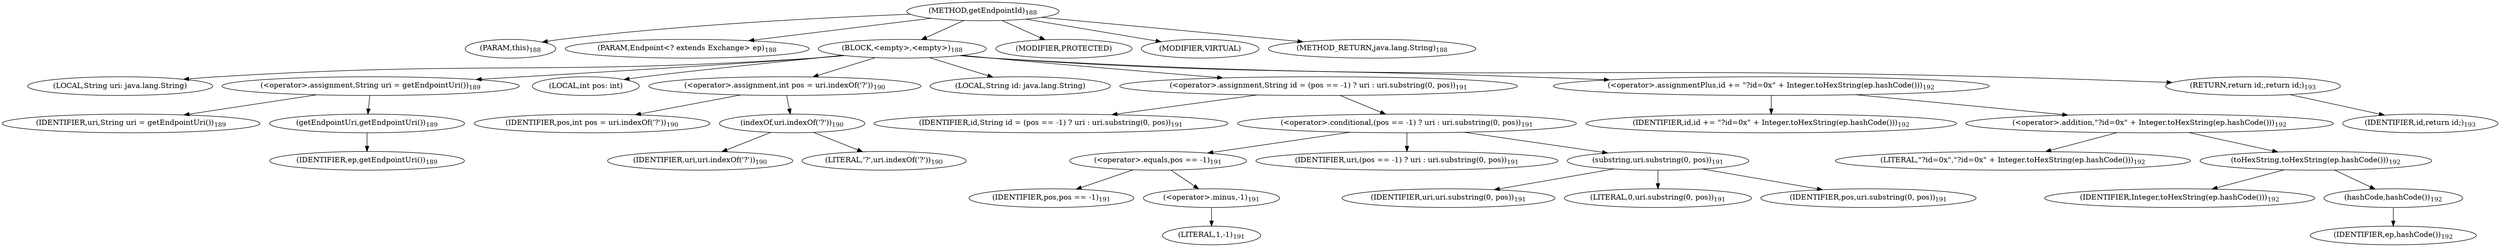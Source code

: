 digraph "getEndpointId" {  
"575" [label = <(METHOD,getEndpointId)<SUB>188</SUB>> ]
"576" [label = <(PARAM,this)<SUB>188</SUB>> ]
"577" [label = <(PARAM,Endpoint&lt;? extends Exchange&gt; ep)<SUB>188</SUB>> ]
"578" [label = <(BLOCK,&lt;empty&gt;,&lt;empty&gt;)<SUB>188</SUB>> ]
"579" [label = <(LOCAL,String uri: java.lang.String)> ]
"580" [label = <(&lt;operator&gt;.assignment,String uri = getEndpointUri())<SUB>189</SUB>> ]
"581" [label = <(IDENTIFIER,uri,String uri = getEndpointUri())<SUB>189</SUB>> ]
"582" [label = <(getEndpointUri,getEndpointUri())<SUB>189</SUB>> ]
"583" [label = <(IDENTIFIER,ep,getEndpointUri())<SUB>189</SUB>> ]
"584" [label = <(LOCAL,int pos: int)> ]
"585" [label = <(&lt;operator&gt;.assignment,int pos = uri.indexOf('?'))<SUB>190</SUB>> ]
"586" [label = <(IDENTIFIER,pos,int pos = uri.indexOf('?'))<SUB>190</SUB>> ]
"587" [label = <(indexOf,uri.indexOf('?'))<SUB>190</SUB>> ]
"588" [label = <(IDENTIFIER,uri,uri.indexOf('?'))<SUB>190</SUB>> ]
"589" [label = <(LITERAL,'?',uri.indexOf('?'))<SUB>190</SUB>> ]
"590" [label = <(LOCAL,String id: java.lang.String)> ]
"591" [label = <(&lt;operator&gt;.assignment,String id = (pos == -1) ? uri : uri.substring(0, pos))<SUB>191</SUB>> ]
"592" [label = <(IDENTIFIER,id,String id = (pos == -1) ? uri : uri.substring(0, pos))<SUB>191</SUB>> ]
"593" [label = <(&lt;operator&gt;.conditional,(pos == -1) ? uri : uri.substring(0, pos))<SUB>191</SUB>> ]
"594" [label = <(&lt;operator&gt;.equals,pos == -1)<SUB>191</SUB>> ]
"595" [label = <(IDENTIFIER,pos,pos == -1)<SUB>191</SUB>> ]
"596" [label = <(&lt;operator&gt;.minus,-1)<SUB>191</SUB>> ]
"597" [label = <(LITERAL,1,-1)<SUB>191</SUB>> ]
"598" [label = <(IDENTIFIER,uri,(pos == -1) ? uri : uri.substring(0, pos))<SUB>191</SUB>> ]
"599" [label = <(substring,uri.substring(0, pos))<SUB>191</SUB>> ]
"600" [label = <(IDENTIFIER,uri,uri.substring(0, pos))<SUB>191</SUB>> ]
"601" [label = <(LITERAL,0,uri.substring(0, pos))<SUB>191</SUB>> ]
"602" [label = <(IDENTIFIER,pos,uri.substring(0, pos))<SUB>191</SUB>> ]
"603" [label = <(&lt;operator&gt;.assignmentPlus,id += &quot;?id=0x&quot; + Integer.toHexString(ep.hashCode()))<SUB>192</SUB>> ]
"604" [label = <(IDENTIFIER,id,id += &quot;?id=0x&quot; + Integer.toHexString(ep.hashCode()))<SUB>192</SUB>> ]
"605" [label = <(&lt;operator&gt;.addition,&quot;?id=0x&quot; + Integer.toHexString(ep.hashCode()))<SUB>192</SUB>> ]
"606" [label = <(LITERAL,&quot;?id=0x&quot;,&quot;?id=0x&quot; + Integer.toHexString(ep.hashCode()))<SUB>192</SUB>> ]
"607" [label = <(toHexString,toHexString(ep.hashCode()))<SUB>192</SUB>> ]
"608" [label = <(IDENTIFIER,Integer,toHexString(ep.hashCode()))<SUB>192</SUB>> ]
"609" [label = <(hashCode,hashCode())<SUB>192</SUB>> ]
"610" [label = <(IDENTIFIER,ep,hashCode())<SUB>192</SUB>> ]
"611" [label = <(RETURN,return id;,return id;)<SUB>193</SUB>> ]
"612" [label = <(IDENTIFIER,id,return id;)<SUB>193</SUB>> ]
"613" [label = <(MODIFIER,PROTECTED)> ]
"614" [label = <(MODIFIER,VIRTUAL)> ]
"615" [label = <(METHOD_RETURN,java.lang.String)<SUB>188</SUB>> ]
  "575" -> "576" 
  "575" -> "577" 
  "575" -> "578" 
  "575" -> "613" 
  "575" -> "614" 
  "575" -> "615" 
  "578" -> "579" 
  "578" -> "580" 
  "578" -> "584" 
  "578" -> "585" 
  "578" -> "590" 
  "578" -> "591" 
  "578" -> "603" 
  "578" -> "611" 
  "580" -> "581" 
  "580" -> "582" 
  "582" -> "583" 
  "585" -> "586" 
  "585" -> "587" 
  "587" -> "588" 
  "587" -> "589" 
  "591" -> "592" 
  "591" -> "593" 
  "593" -> "594" 
  "593" -> "598" 
  "593" -> "599" 
  "594" -> "595" 
  "594" -> "596" 
  "596" -> "597" 
  "599" -> "600" 
  "599" -> "601" 
  "599" -> "602" 
  "603" -> "604" 
  "603" -> "605" 
  "605" -> "606" 
  "605" -> "607" 
  "607" -> "608" 
  "607" -> "609" 
  "609" -> "610" 
  "611" -> "612" 
}
